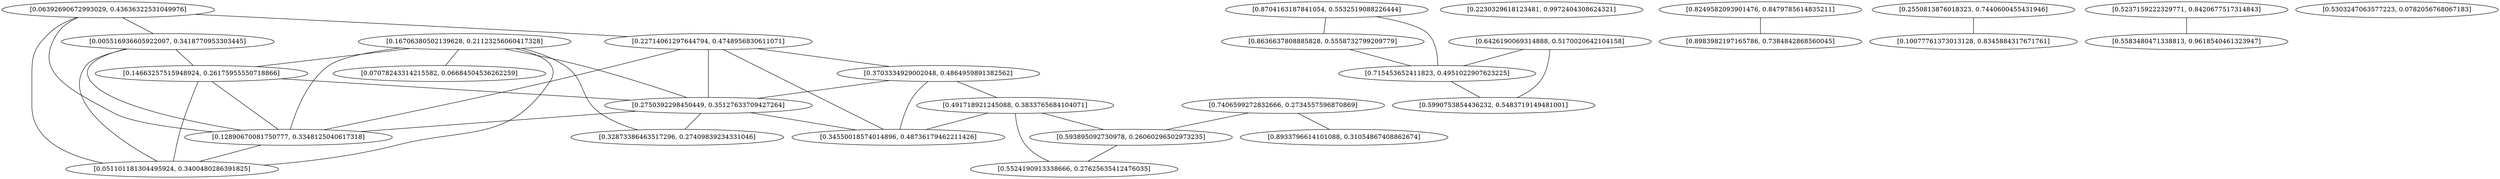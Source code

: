 graph G {
0[label="[0.16706380502139628, 0.21123256060417328]"]
1[label="[0.6426190069314888, 0.5170020642104158]"]
2[label="[0.2230329618123481, 0.9972404308624321]"]
3[label="[0.8249582093901476, 0.8479785614835211]"]
4[label="[0.06392690672993029, 0.43636322531049976]"]
5[label="[0.8704163187841054, 0.5532519088226444]"]
6[label="[0.2550813876018323, 0.7440600455431946]"]
7[label="[0.7406599272832666, 0.2734557596870869]"]
8[label="[0.22714061297644794, 0.4748956830611071]"]
9[label="[0.8636637808885828, 0.5558732799209779]"]
10[label="[0.5237159222329771, 0.8420677517314843]"]
11[label="[0.715453652411823, 0.4951022907623225]"]
12[label="[0.005516936605922007, 0.3418770953303445]"]
13[label="[0.3703334929002048, 0.4864959891382562]"]
14[label="[0.07078243314215582, 0.06684504536262259]"]
15[label="[0.14663257515948924, 0.26175955550718866]"]
16[label="[0.491718921245088, 0.3833765684104071]"]
17[label="[0.2750392298450449, 0.35127633709427264]"]
18[label="[0.32873386463517296, 0.27409839234331046]"]
19[label="[0.8933796614101088, 0.31054867408862674]"]
20[label="[0.10077761373013128, 0.8345884317671761]"]
21[label="[0.593895092730978, 0.26060296502973235]"]
22[label="[0.5990753854436232, 0.5483719149481001]"]
23[label="[0.5303247063577223, 0.0782056768067183]"]
24[label="[0.12890670081750777, 0.3348125040617318]"]
25[label="[0.051101181304495924, 0.3400480286391825]"]
26[label="[0.5524190913338666, 0.27625635412476035]"]
27[label="[0.8983982197165786, 0.7384842868560045]"]
28[label="[0.34550018574014896, 0.48736179462211426]"]
29[label="[0.5583480471338813, 0.9618540461323947]"]
0 -- 14
0 -- 15
0 -- 17
0 -- 18
0 -- 24
0 -- 25
1 -- 11
1 -- 22
3 -- 27
4 -- 8
4 -- 12
4 -- 24
4 -- 25
5 -- 9
5 -- 11
6 -- 20
7 -- 19
7 -- 21
8 -- 13
8 -- 17
8 -- 24
8 -- 28
9 -- 11
10 -- 29
11 -- 22
12 -- 15
12 -- 24
12 -- 25
13 -- 16
13 -- 17
13 -- 28
15 -- 17
15 -- 24
15 -- 25
16 -- 21
16 -- 26
16 -- 28
17 -- 18
17 -- 24
17 -- 28
21 -- 26
24 -- 25
}
